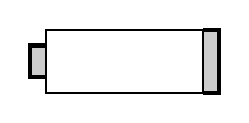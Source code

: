 \begin{tikzpicture}
	\path[draw,ultra thick,fill=black!20] (-1, 0.2) -- (-1.2, 0.2) -- (-1.2, -0.2) -- (-1, -0.2);
	\path[draw,ultra thick,fill=black!20] (1, 0.4) -- (1.2, 0.4) -- (1.2, -0.4) -- (1, -0.4);
	\path[thick,draw,fill=white] (-1, 0.4) -- (1, 0.4) -- (1, -0.4) -- (-1, -0.4) -- cycle;	
\end{tikzpicture}